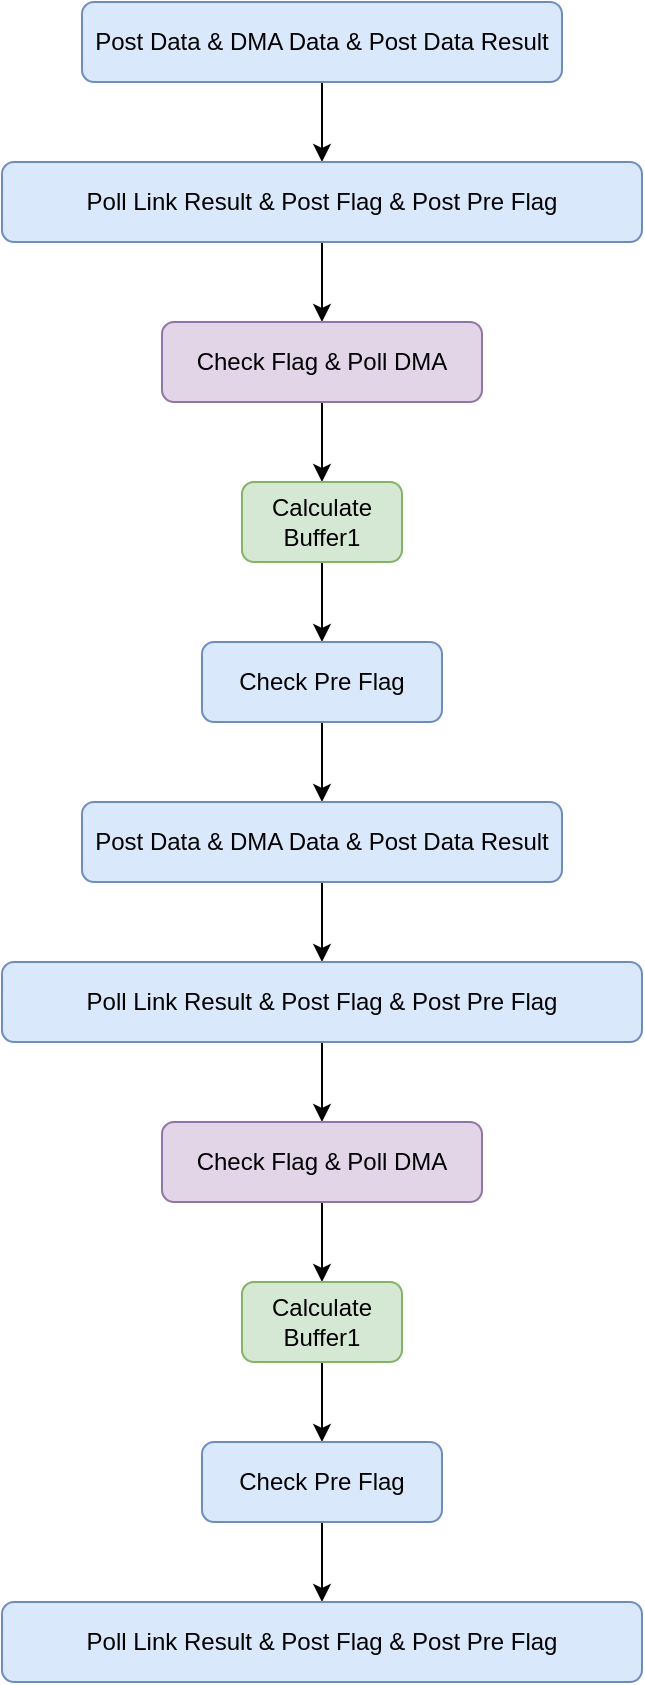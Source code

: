 <mxfile version="22.1.21" type="github">
  <diagram name="Page-1" id="pQDI-3YU36X5-vxIq4Wm">
    <mxGraphModel dx="2074" dy="1146" grid="1" gridSize="10" guides="1" tooltips="1" connect="1" arrows="1" fold="1" page="1" pageScale="1" pageWidth="850" pageHeight="1100" math="0" shadow="0">
      <root>
        <mxCell id="0" />
        <mxCell id="1" parent="0" />
        <mxCell id="q0-yKl4WDKozAoiYpjiN-4" value="" style="edgeStyle=orthogonalEdgeStyle;rounded=0;orthogonalLoop=1;jettySize=auto;html=1;" edge="1" parent="1" source="q0-yKl4WDKozAoiYpjiN-1" target="q0-yKl4WDKozAoiYpjiN-2">
          <mxGeometry relative="1" as="geometry" />
        </mxCell>
        <mxCell id="q0-yKl4WDKozAoiYpjiN-1" value="Post Data &amp;amp; DMA Data &amp;amp; Post Data Result" style="rounded=1;whiteSpace=wrap;html=1;fillColor=#dae8fc;strokeColor=#6c8ebf;" vertex="1" parent="1">
          <mxGeometry x="160" y="120" width="240" height="40" as="geometry" />
        </mxCell>
        <mxCell id="q0-yKl4WDKozAoiYpjiN-5" value="" style="edgeStyle=orthogonalEdgeStyle;rounded=0;orthogonalLoop=1;jettySize=auto;html=1;" edge="1" parent="1" source="q0-yKl4WDKozAoiYpjiN-2" target="q0-yKl4WDKozAoiYpjiN-3">
          <mxGeometry relative="1" as="geometry" />
        </mxCell>
        <mxCell id="q0-yKl4WDKozAoiYpjiN-2" value="Poll Link Result &amp;amp; Post Flag &amp;amp; Post Pre Flag" style="rounded=1;whiteSpace=wrap;html=1;fillColor=#dae8fc;strokeColor=#6c8ebf;" vertex="1" parent="1">
          <mxGeometry x="120" y="200" width="320" height="40" as="geometry" />
        </mxCell>
        <mxCell id="q0-yKl4WDKozAoiYpjiN-9" value="" style="edgeStyle=orthogonalEdgeStyle;rounded=0;orthogonalLoop=1;jettySize=auto;html=1;" edge="1" parent="1" source="q0-yKl4WDKozAoiYpjiN-3" target="q0-yKl4WDKozAoiYpjiN-6">
          <mxGeometry relative="1" as="geometry" />
        </mxCell>
        <mxCell id="q0-yKl4WDKozAoiYpjiN-3" value="Check Flag &amp;amp; Poll DMA" style="rounded=1;whiteSpace=wrap;html=1;fillColor=#e1d5e7;strokeColor=#9673a6;" vertex="1" parent="1">
          <mxGeometry x="200" y="280" width="160" height="40" as="geometry" />
        </mxCell>
        <mxCell id="q0-yKl4WDKozAoiYpjiN-8" value="" style="edgeStyle=orthogonalEdgeStyle;rounded=0;orthogonalLoop=1;jettySize=auto;html=1;" edge="1" parent="1" source="q0-yKl4WDKozAoiYpjiN-6" target="q0-yKl4WDKozAoiYpjiN-7">
          <mxGeometry relative="1" as="geometry" />
        </mxCell>
        <mxCell id="q0-yKl4WDKozAoiYpjiN-6" value="Calculate Buffer1" style="rounded=1;whiteSpace=wrap;html=1;fillColor=#d5e8d4;strokeColor=#82b366;" vertex="1" parent="1">
          <mxGeometry x="240" y="360" width="80" height="40" as="geometry" />
        </mxCell>
        <mxCell id="q0-yKl4WDKozAoiYpjiN-11" value="" style="edgeStyle=orthogonalEdgeStyle;rounded=0;orthogonalLoop=1;jettySize=auto;html=1;" edge="1" parent="1" source="q0-yKl4WDKozAoiYpjiN-7" target="q0-yKl4WDKozAoiYpjiN-10">
          <mxGeometry relative="1" as="geometry" />
        </mxCell>
        <mxCell id="q0-yKl4WDKozAoiYpjiN-7" value="Check Pre Flag" style="rounded=1;whiteSpace=wrap;html=1;fillColor=#dae8fc;strokeColor=#6c8ebf;" vertex="1" parent="1">
          <mxGeometry x="220" y="440" width="120" height="40" as="geometry" />
        </mxCell>
        <mxCell id="q0-yKl4WDKozAoiYpjiN-21" value="" style="edgeStyle=orthogonalEdgeStyle;rounded=0;orthogonalLoop=1;jettySize=auto;html=1;" edge="1" parent="1" source="q0-yKl4WDKozAoiYpjiN-10" target="q0-yKl4WDKozAoiYpjiN-14">
          <mxGeometry relative="1" as="geometry" />
        </mxCell>
        <mxCell id="q0-yKl4WDKozAoiYpjiN-10" value="Post Data &amp;amp; DMA Data &amp;amp; Post Data Result" style="rounded=1;whiteSpace=wrap;html=1;fillColor=#dae8fc;strokeColor=#6c8ebf;" vertex="1" parent="1">
          <mxGeometry x="160" y="520" width="240" height="40" as="geometry" />
        </mxCell>
        <mxCell id="q0-yKl4WDKozAoiYpjiN-13" value="" style="edgeStyle=orthogonalEdgeStyle;rounded=0;orthogonalLoop=1;jettySize=auto;html=1;" edge="1" parent="1" source="q0-yKl4WDKozAoiYpjiN-14" target="q0-yKl4WDKozAoiYpjiN-16">
          <mxGeometry relative="1" as="geometry" />
        </mxCell>
        <mxCell id="q0-yKl4WDKozAoiYpjiN-14" value="Poll Link Result &amp;amp; Post Flag &amp;amp; Post Pre Flag" style="rounded=1;whiteSpace=wrap;html=1;fillColor=#dae8fc;strokeColor=#6c8ebf;" vertex="1" parent="1">
          <mxGeometry x="120" y="600" width="320" height="40" as="geometry" />
        </mxCell>
        <mxCell id="q0-yKl4WDKozAoiYpjiN-15" value="" style="edgeStyle=orthogonalEdgeStyle;rounded=0;orthogonalLoop=1;jettySize=auto;html=1;" edge="1" parent="1" source="q0-yKl4WDKozAoiYpjiN-16" target="q0-yKl4WDKozAoiYpjiN-18">
          <mxGeometry relative="1" as="geometry" />
        </mxCell>
        <mxCell id="q0-yKl4WDKozAoiYpjiN-16" value="Check Flag &amp;amp; Poll DMA" style="rounded=1;whiteSpace=wrap;html=1;fillColor=#e1d5e7;strokeColor=#9673a6;" vertex="1" parent="1">
          <mxGeometry x="200" y="680" width="160" height="40" as="geometry" />
        </mxCell>
        <mxCell id="q0-yKl4WDKozAoiYpjiN-17" value="" style="edgeStyle=orthogonalEdgeStyle;rounded=0;orthogonalLoop=1;jettySize=auto;html=1;" edge="1" parent="1" source="q0-yKl4WDKozAoiYpjiN-18" target="q0-yKl4WDKozAoiYpjiN-20">
          <mxGeometry relative="1" as="geometry" />
        </mxCell>
        <mxCell id="q0-yKl4WDKozAoiYpjiN-18" value="Calculate Buffer1" style="rounded=1;whiteSpace=wrap;html=1;fillColor=#d5e8d4;strokeColor=#82b366;" vertex="1" parent="1">
          <mxGeometry x="240" y="760" width="80" height="40" as="geometry" />
        </mxCell>
        <mxCell id="q0-yKl4WDKozAoiYpjiN-23" value="" style="edgeStyle=orthogonalEdgeStyle;rounded=0;orthogonalLoop=1;jettySize=auto;html=1;" edge="1" parent="1" source="q0-yKl4WDKozAoiYpjiN-20" target="q0-yKl4WDKozAoiYpjiN-22">
          <mxGeometry relative="1" as="geometry" />
        </mxCell>
        <mxCell id="q0-yKl4WDKozAoiYpjiN-20" value="Check Pre Flag" style="rounded=1;whiteSpace=wrap;html=1;fillColor=#dae8fc;strokeColor=#6c8ebf;" vertex="1" parent="1">
          <mxGeometry x="220" y="840" width="120" height="40" as="geometry" />
        </mxCell>
        <mxCell id="q0-yKl4WDKozAoiYpjiN-22" value="Poll Link Result &amp;amp; Post Flag &amp;amp; Post Pre Flag" style="rounded=1;whiteSpace=wrap;html=1;fillColor=#dae8fc;strokeColor=#6c8ebf;" vertex="1" parent="1">
          <mxGeometry x="120" y="920" width="320" height="40" as="geometry" />
        </mxCell>
      </root>
    </mxGraphModel>
  </diagram>
</mxfile>
